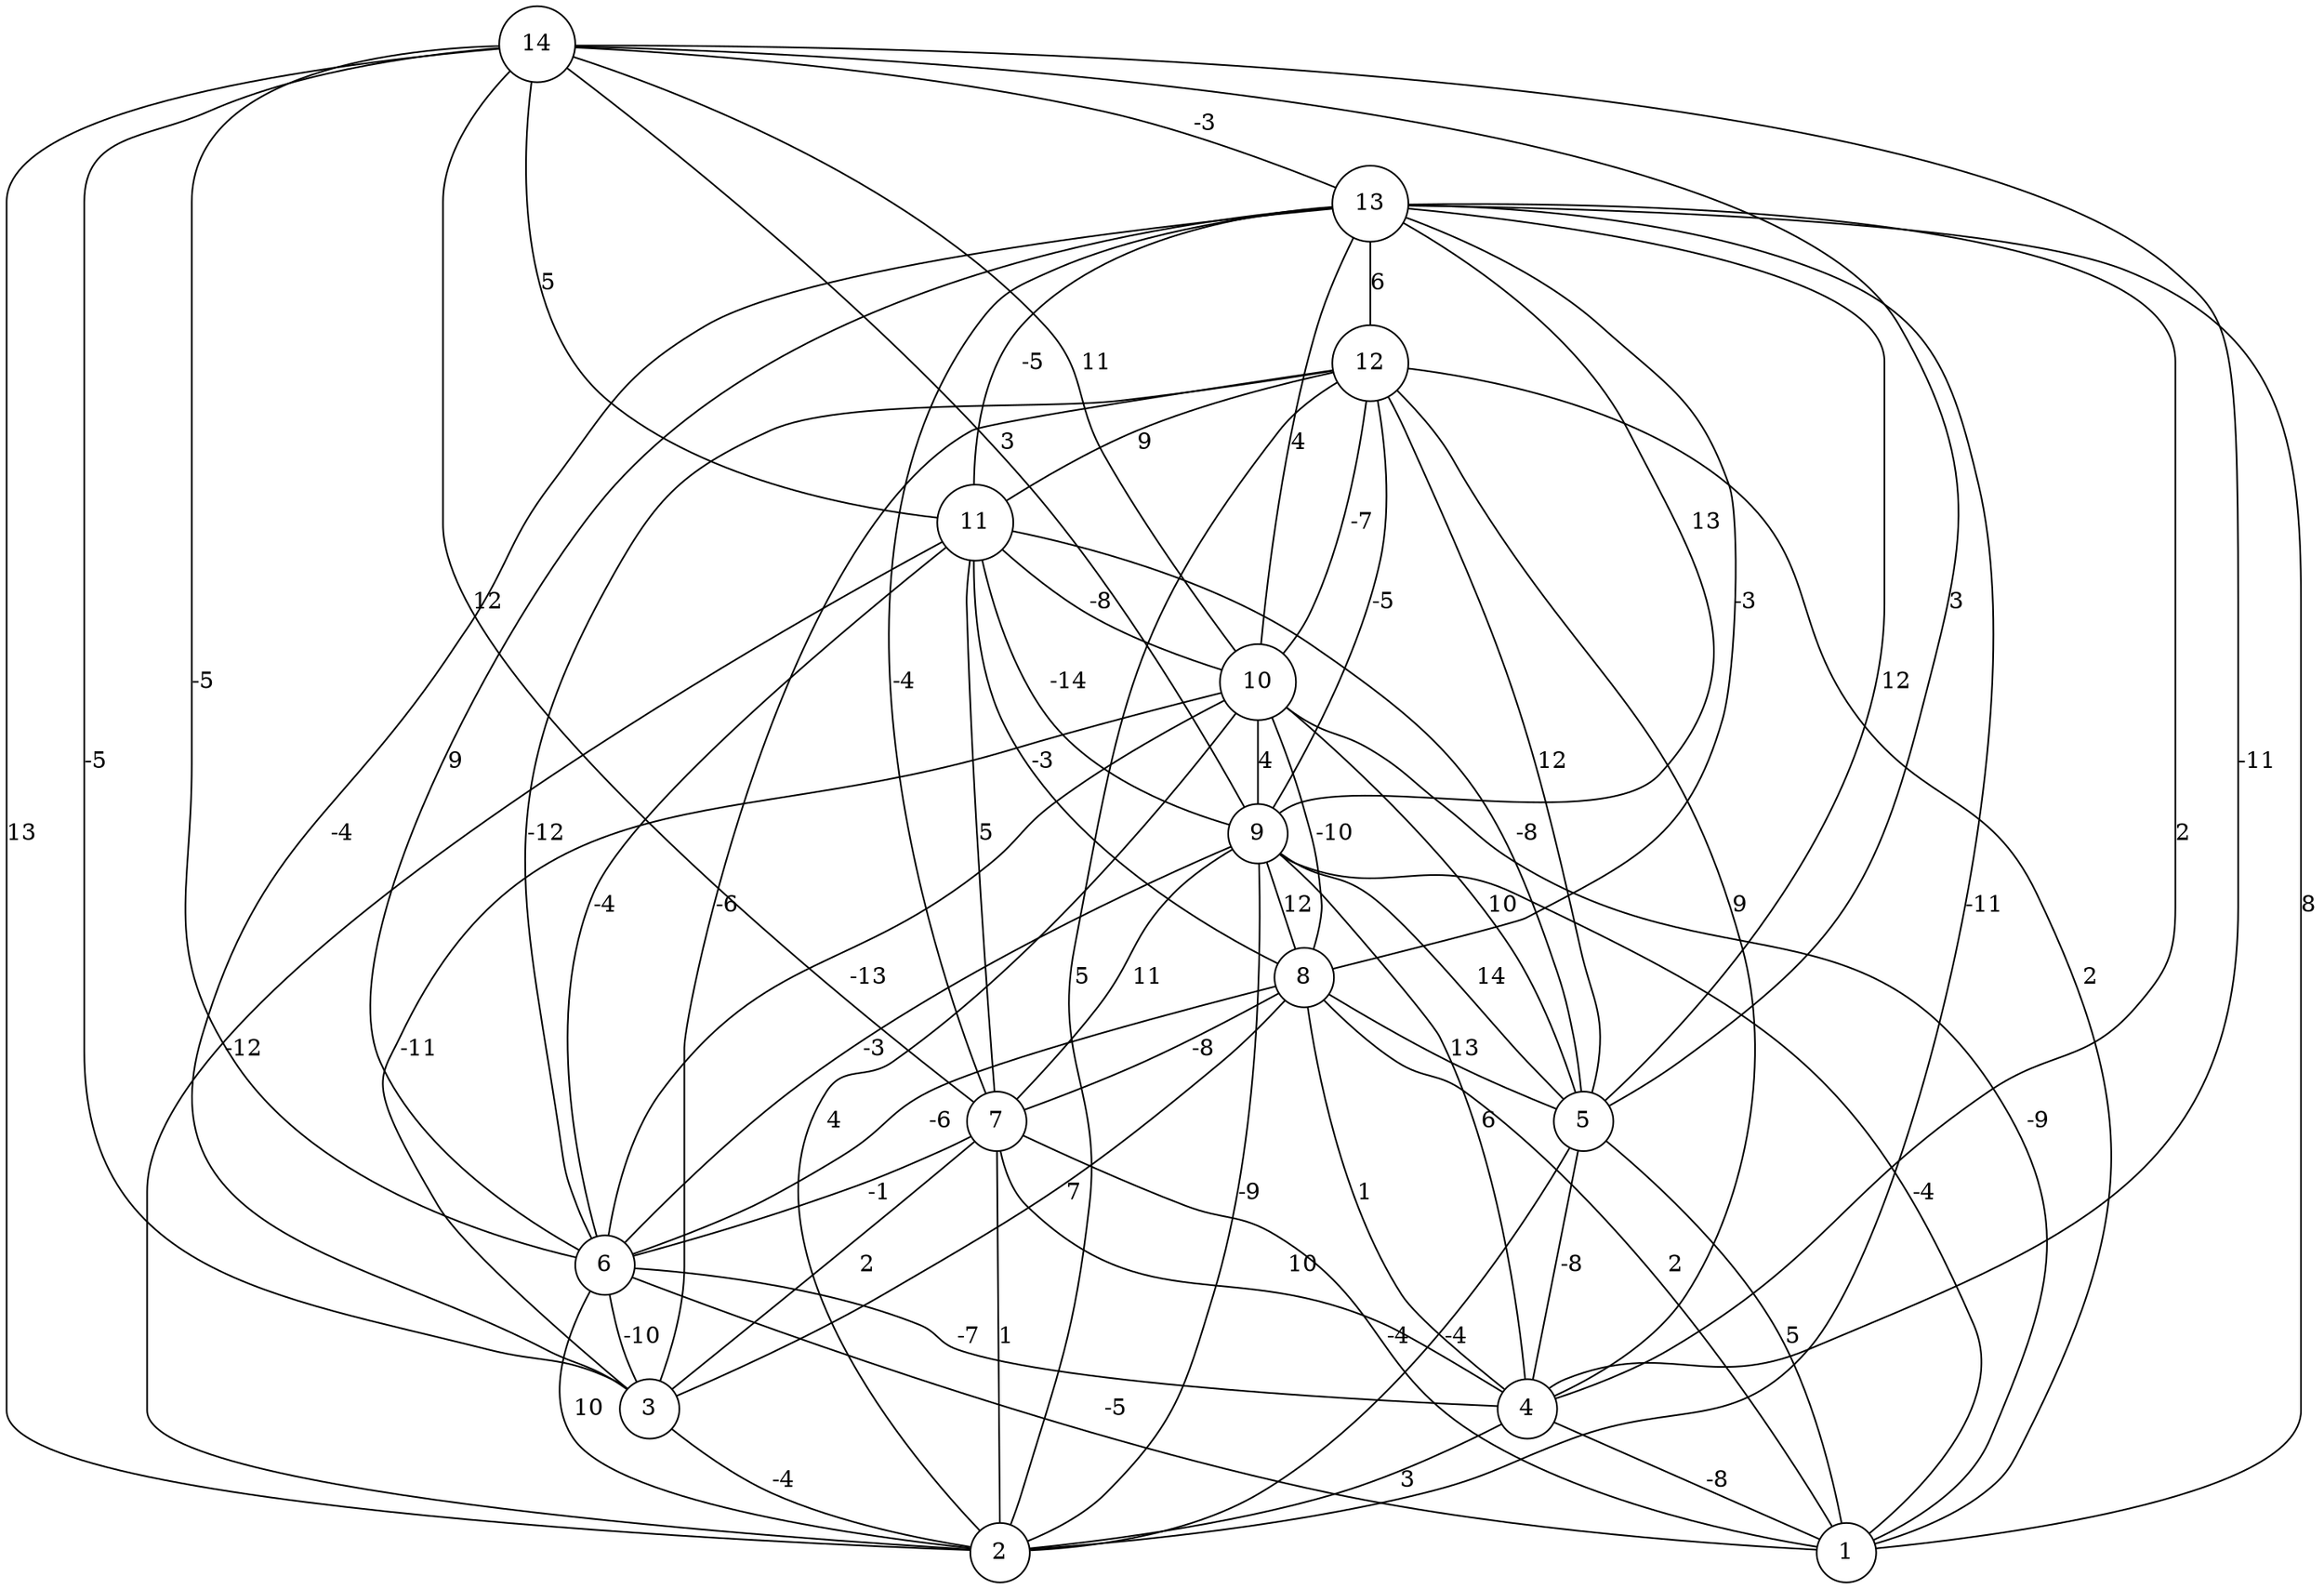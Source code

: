 graph { 
	 fontname="Helvetica,Arial,sans-serif" 
	 node [shape = circle]; 
	 14 -- 2 [label = "13"];
	 14 -- 3 [label = "-5"];
	 14 -- 4 [label = "-11"];
	 14 -- 5 [label = "3"];
	 14 -- 6 [label = "-5"];
	 14 -- 7 [label = "12"];
	 14 -- 9 [label = "3"];
	 14 -- 10 [label = "11"];
	 14 -- 11 [label = "5"];
	 14 -- 13 [label = "-3"];
	 13 -- 1 [label = "8"];
	 13 -- 2 [label = "-11"];
	 13 -- 3 [label = "-4"];
	 13 -- 4 [label = "2"];
	 13 -- 5 [label = "12"];
	 13 -- 6 [label = "9"];
	 13 -- 7 [label = "-4"];
	 13 -- 8 [label = "-3"];
	 13 -- 9 [label = "13"];
	 13 -- 10 [label = "4"];
	 13 -- 11 [label = "-5"];
	 13 -- 12 [label = "6"];
	 12 -- 1 [label = "2"];
	 12 -- 2 [label = "5"];
	 12 -- 3 [label = "-6"];
	 12 -- 4 [label = "9"];
	 12 -- 5 [label = "12"];
	 12 -- 6 [label = "-12"];
	 12 -- 9 [label = "-5"];
	 12 -- 10 [label = "-7"];
	 12 -- 11 [label = "9"];
	 11 -- 2 [label = "-12"];
	 11 -- 5 [label = "-8"];
	 11 -- 6 [label = "-4"];
	 11 -- 7 [label = "5"];
	 11 -- 8 [label = "-3"];
	 11 -- 9 [label = "-14"];
	 11 -- 10 [label = "-8"];
	 10 -- 1 [label = "-9"];
	 10 -- 2 [label = "4"];
	 10 -- 3 [label = "-11"];
	 10 -- 5 [label = "10"];
	 10 -- 6 [label = "-13"];
	 10 -- 8 [label = "-10"];
	 10 -- 9 [label = "4"];
	 9 -- 1 [label = "-4"];
	 9 -- 2 [label = "-9"];
	 9 -- 4 [label = "6"];
	 9 -- 5 [label = "14"];
	 9 -- 6 [label = "-3"];
	 9 -- 7 [label = "11"];
	 9 -- 8 [label = "12"];
	 8 -- 1 [label = "2"];
	 8 -- 3 [label = "7"];
	 8 -- 4 [label = "1"];
	 8 -- 5 [label = "13"];
	 8 -- 6 [label = "-6"];
	 8 -- 7 [label = "-8"];
	 7 -- 1 [label = "-4"];
	 7 -- 2 [label = "1"];
	 7 -- 3 [label = "2"];
	 7 -- 4 [label = "10"];
	 7 -- 6 [label = "-1"];
	 6 -- 1 [label = "-5"];
	 6 -- 2 [label = "10"];
	 6 -- 3 [label = "-10"];
	 6 -- 4 [label = "-7"];
	 5 -- 1 [label = "5"];
	 5 -- 2 [label = "-4"];
	 5 -- 4 [label = "-8"];
	 4 -- 1 [label = "-8"];
	 4 -- 2 [label = "3"];
	 3 -- 2 [label = "-4"];
	 1;
	 2;
	 3;
	 4;
	 5;
	 6;
	 7;
	 8;
	 9;
	 10;
	 11;
	 12;
	 13;
	 14;
}
